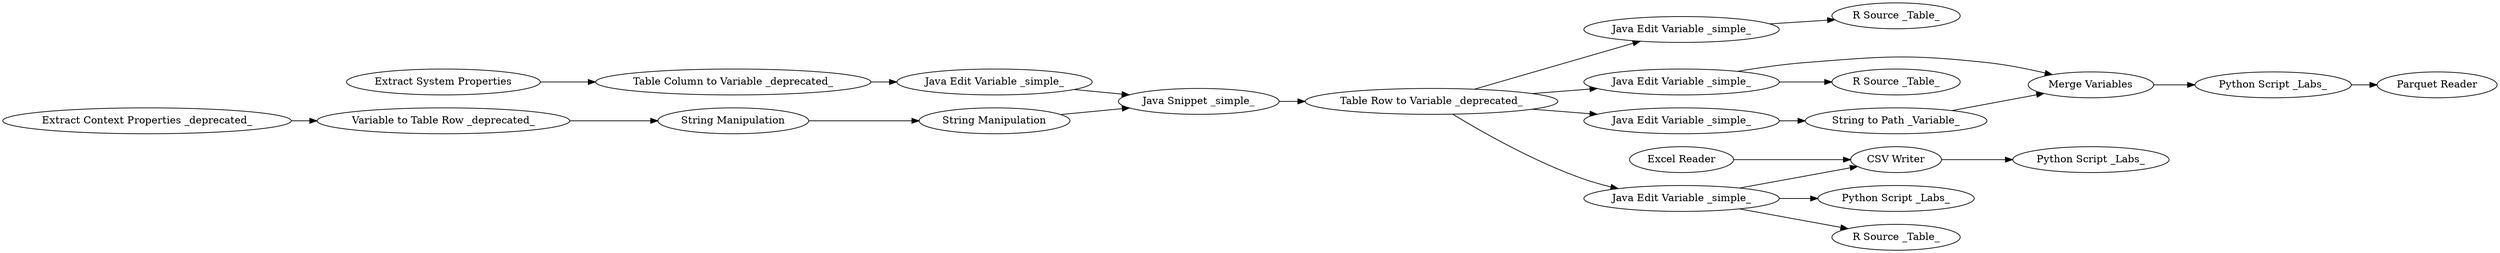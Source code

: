 digraph {
	"1544883927459736667_106" [label="Java Edit Variable _simple_"]
	"1544883927459736667_110" [label="Python Script _Labs_"]
	"1544883927459736667_108" [label="Merge Variables"]
	"-5082032861533671661_7" [label="Extract System Properties"]
	"1544883927459736667_81" [label="Java Edit Variable _simple_"]
	"1544883927459736667_84" [label="R Source _Table_"]
	"1544883927459736667_109" [label="Parquet Reader"]
	"-5082032861533671661_54" [label="Java Edit Variable _simple_"]
	"-5082032861533671661_47" [label="String Manipulation"]
	"-5082032861533671661_51" [label="Table Row to Variable _deprecated_"]
	"1544883927459736667_107" [label="String to Path _Variable_"]
	"1544883927459736667_104" [label="Java Edit Variable _simple_"]
	"1544883927459736667_111" [label="CSV Writer"]
	"-5082032861533671661_52" [label="Variable to Table Row _deprecated_"]
	"1544883927459736667_101" [label="Java Edit Variable _simple_"]
	"1544883927459736667_99" [label="Excel Reader"]
	"1544883927459736667_100" [label="R Source _Table_"]
	"1544883927459736667_103" [label="R Source _Table_"]
	"-5082032861533671661_3" [label="Extract Context Properties _deprecated_"]
	"-5082032861533671661_46" [label="Java Snippet _simple_"]
	"-5082032861533671661_53" [label="Table Column to Variable _deprecated_"]
	"1544883927459736667_105" [label="Python Script _Labs_"]
	"-5082032861533671661_48" [label="String Manipulation"]
	"1544883927459736667_112" [label="Python Script _Labs_"]
	"-5082032861533671661_51" -> "1544883927459736667_81"
	"-5082032861533671661_3" -> "-5082032861533671661_52"
	"-5082032861533671661_51" -> "1544883927459736667_106"
	"1544883927459736667_104" -> "1544883927459736667_111"
	"-5082032861533671661_51" -> "1544883927459736667_104"
	"1544883927459736667_104" -> "1544883927459736667_103"
	"1544883927459736667_101" -> "1544883927459736667_100"
	"-5082032861533671661_48" -> "-5082032861533671661_47"
	"1544883927459736667_106" -> "1544883927459736667_107"
	"-5082032861533671661_7" -> "-5082032861533671661_53"
	"-5082032861533671661_52" -> "-5082032861533671661_48"
	"1544883927459736667_81" -> "1544883927459736667_84"
	"-5082032861533671661_53" -> "-5082032861533671661_54"
	"1544883927459736667_107" -> "1544883927459736667_108"
	"1544883927459736667_104" -> "1544883927459736667_110"
	"1544883927459736667_99" -> "1544883927459736667_111"
	"-5082032861533671661_46" -> "-5082032861533671661_51"
	"-5082032861533671661_51" -> "1544883927459736667_101"
	"-5082032861533671661_54" -> "-5082032861533671661_46"
	"-5082032861533671661_47" -> "-5082032861533671661_46"
	"1544883927459736667_111" -> "1544883927459736667_112"
	"1544883927459736667_105" -> "1544883927459736667_109"
	"1544883927459736667_81" -> "1544883927459736667_108"
	"1544883927459736667_108" -> "1544883927459736667_105"
	rankdir=LR
}

